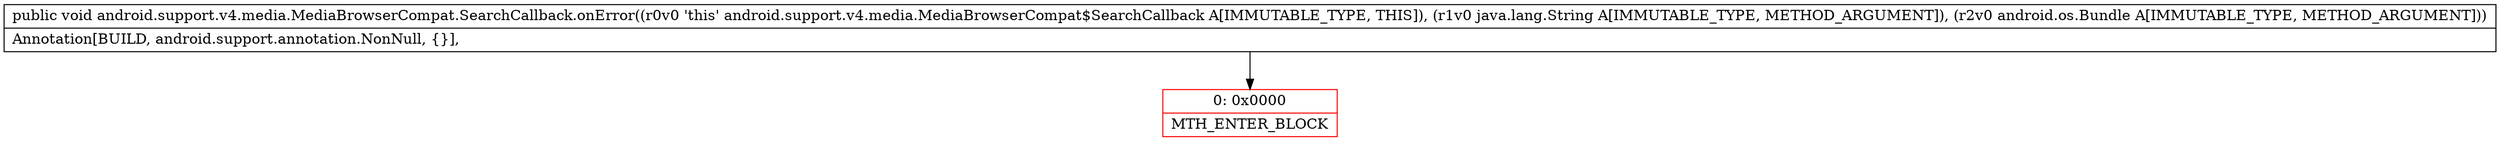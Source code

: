 digraph "CFG forandroid.support.v4.media.MediaBrowserCompat.SearchCallback.onError(Ljava\/lang\/String;Landroid\/os\/Bundle;)V" {
subgraph cluster_Region_1189014163 {
label = "R(0)";
node [shape=record,color=blue];
}
Node_0 [shape=record,color=red,label="{0\:\ 0x0000|MTH_ENTER_BLOCK\l}"];
MethodNode[shape=record,label="{public void android.support.v4.media.MediaBrowserCompat.SearchCallback.onError((r0v0 'this' android.support.v4.media.MediaBrowserCompat$SearchCallback A[IMMUTABLE_TYPE, THIS]), (r1v0 java.lang.String A[IMMUTABLE_TYPE, METHOD_ARGUMENT]), (r2v0 android.os.Bundle A[IMMUTABLE_TYPE, METHOD_ARGUMENT]))  | Annotation[BUILD, android.support.annotation.NonNull, \{\}], \l}"];
MethodNode -> Node_0;
}


